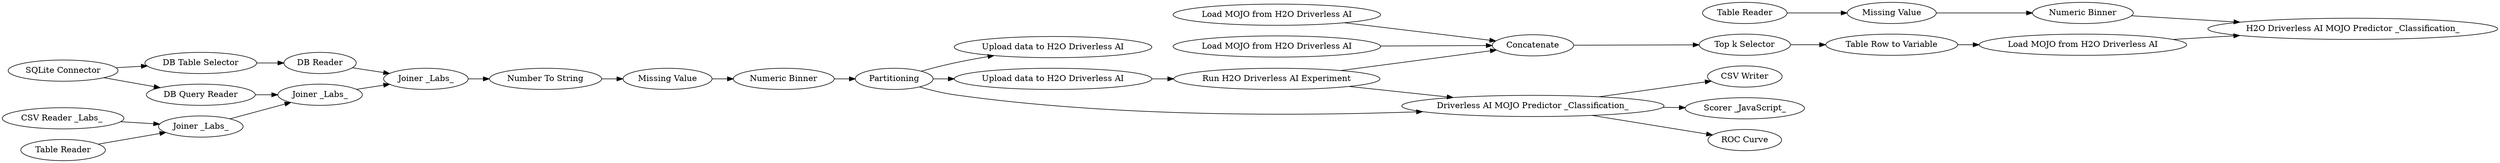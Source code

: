 digraph {
	16 -> 171
	166 -> 155
	170 -> 28
	165 -> 167
	168 -> 156
	155 -> 156
	156 -> 158
	16 -> 28
	174 -> 162
	28 -> 145
	18 -> 16
	167 -> 168
	176 -> 174
	150 -> 154
	17 -> 18
	173 -> 136
	161 -> 162
	165 -> 166
	136 -> 175
	177 -> 160
	169 -> 170
	28 -> 143
	158 -> 17
	164 -> 154
	160 -> 161
	172 -> 136
	16 -> 169
	170 -> 136
	175 -> 176
	154 -> 155
	28 -> 29
	170 [label="Run H2O Driverless AI Experiment"]
	165 [label="SQLite Connector"]
	167 [label="DB Table Selector"]
	169 [label="Upload data to H2O Driverless AI"]
	136 [label=Concatenate]
	18 [label="Numeric Binner"]
	162 [label="H2O Driverless AI MOJO Predictor _Classification_"]
	145 [label="ROC Curve"]
	17 [label="Missing Value"]
	168 [label="DB Reader"]
	156 [label="Joiner _Labs_"]
	161 [label="Numeric Binner"]
	154 [label="Joiner _Labs_"]
	177 [label="Table Reader"]
	171 [label="Upload data to H2O Driverless AI"]
	166 [label="DB Query Reader"]
	16 [label=Partitioning]
	150 [label="CSV Reader _Labs_ "]
	164 [label="Table Reader"]
	28 [label="Driverless AI MOJO Predictor _Classification_"]
	143 [label="CSV Writer"]
	158 [label="Number To String"]
	173 [label="Load MOJO from H2O Driverless AI"]
	174 [label="Load MOJO from H2O Driverless AI"]
	176 [label="Table Row to Variable"]
	172 [label="Load MOJO from H2O Driverless AI"]
	160 [label="Missing Value"]
	175 [label="Top k Selector"]
	29 [label="Scorer _JavaScript_"]
	155 [label="Joiner _Labs_"]
	rankdir=LR
}
